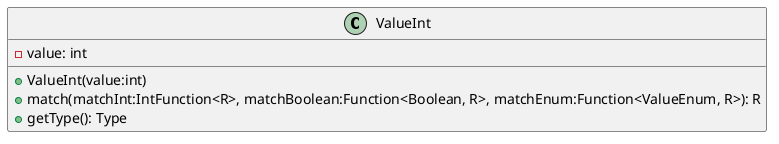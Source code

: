 @startuml

    class ValueInt {
        -value: int
        +ValueInt(value:int)
        +match(matchInt:IntFunction<R>, matchBoolean:Function<Boolean, R>, matchEnum:Function<ValueEnum, R>): R
        +getType(): Type
    }

@enduml
